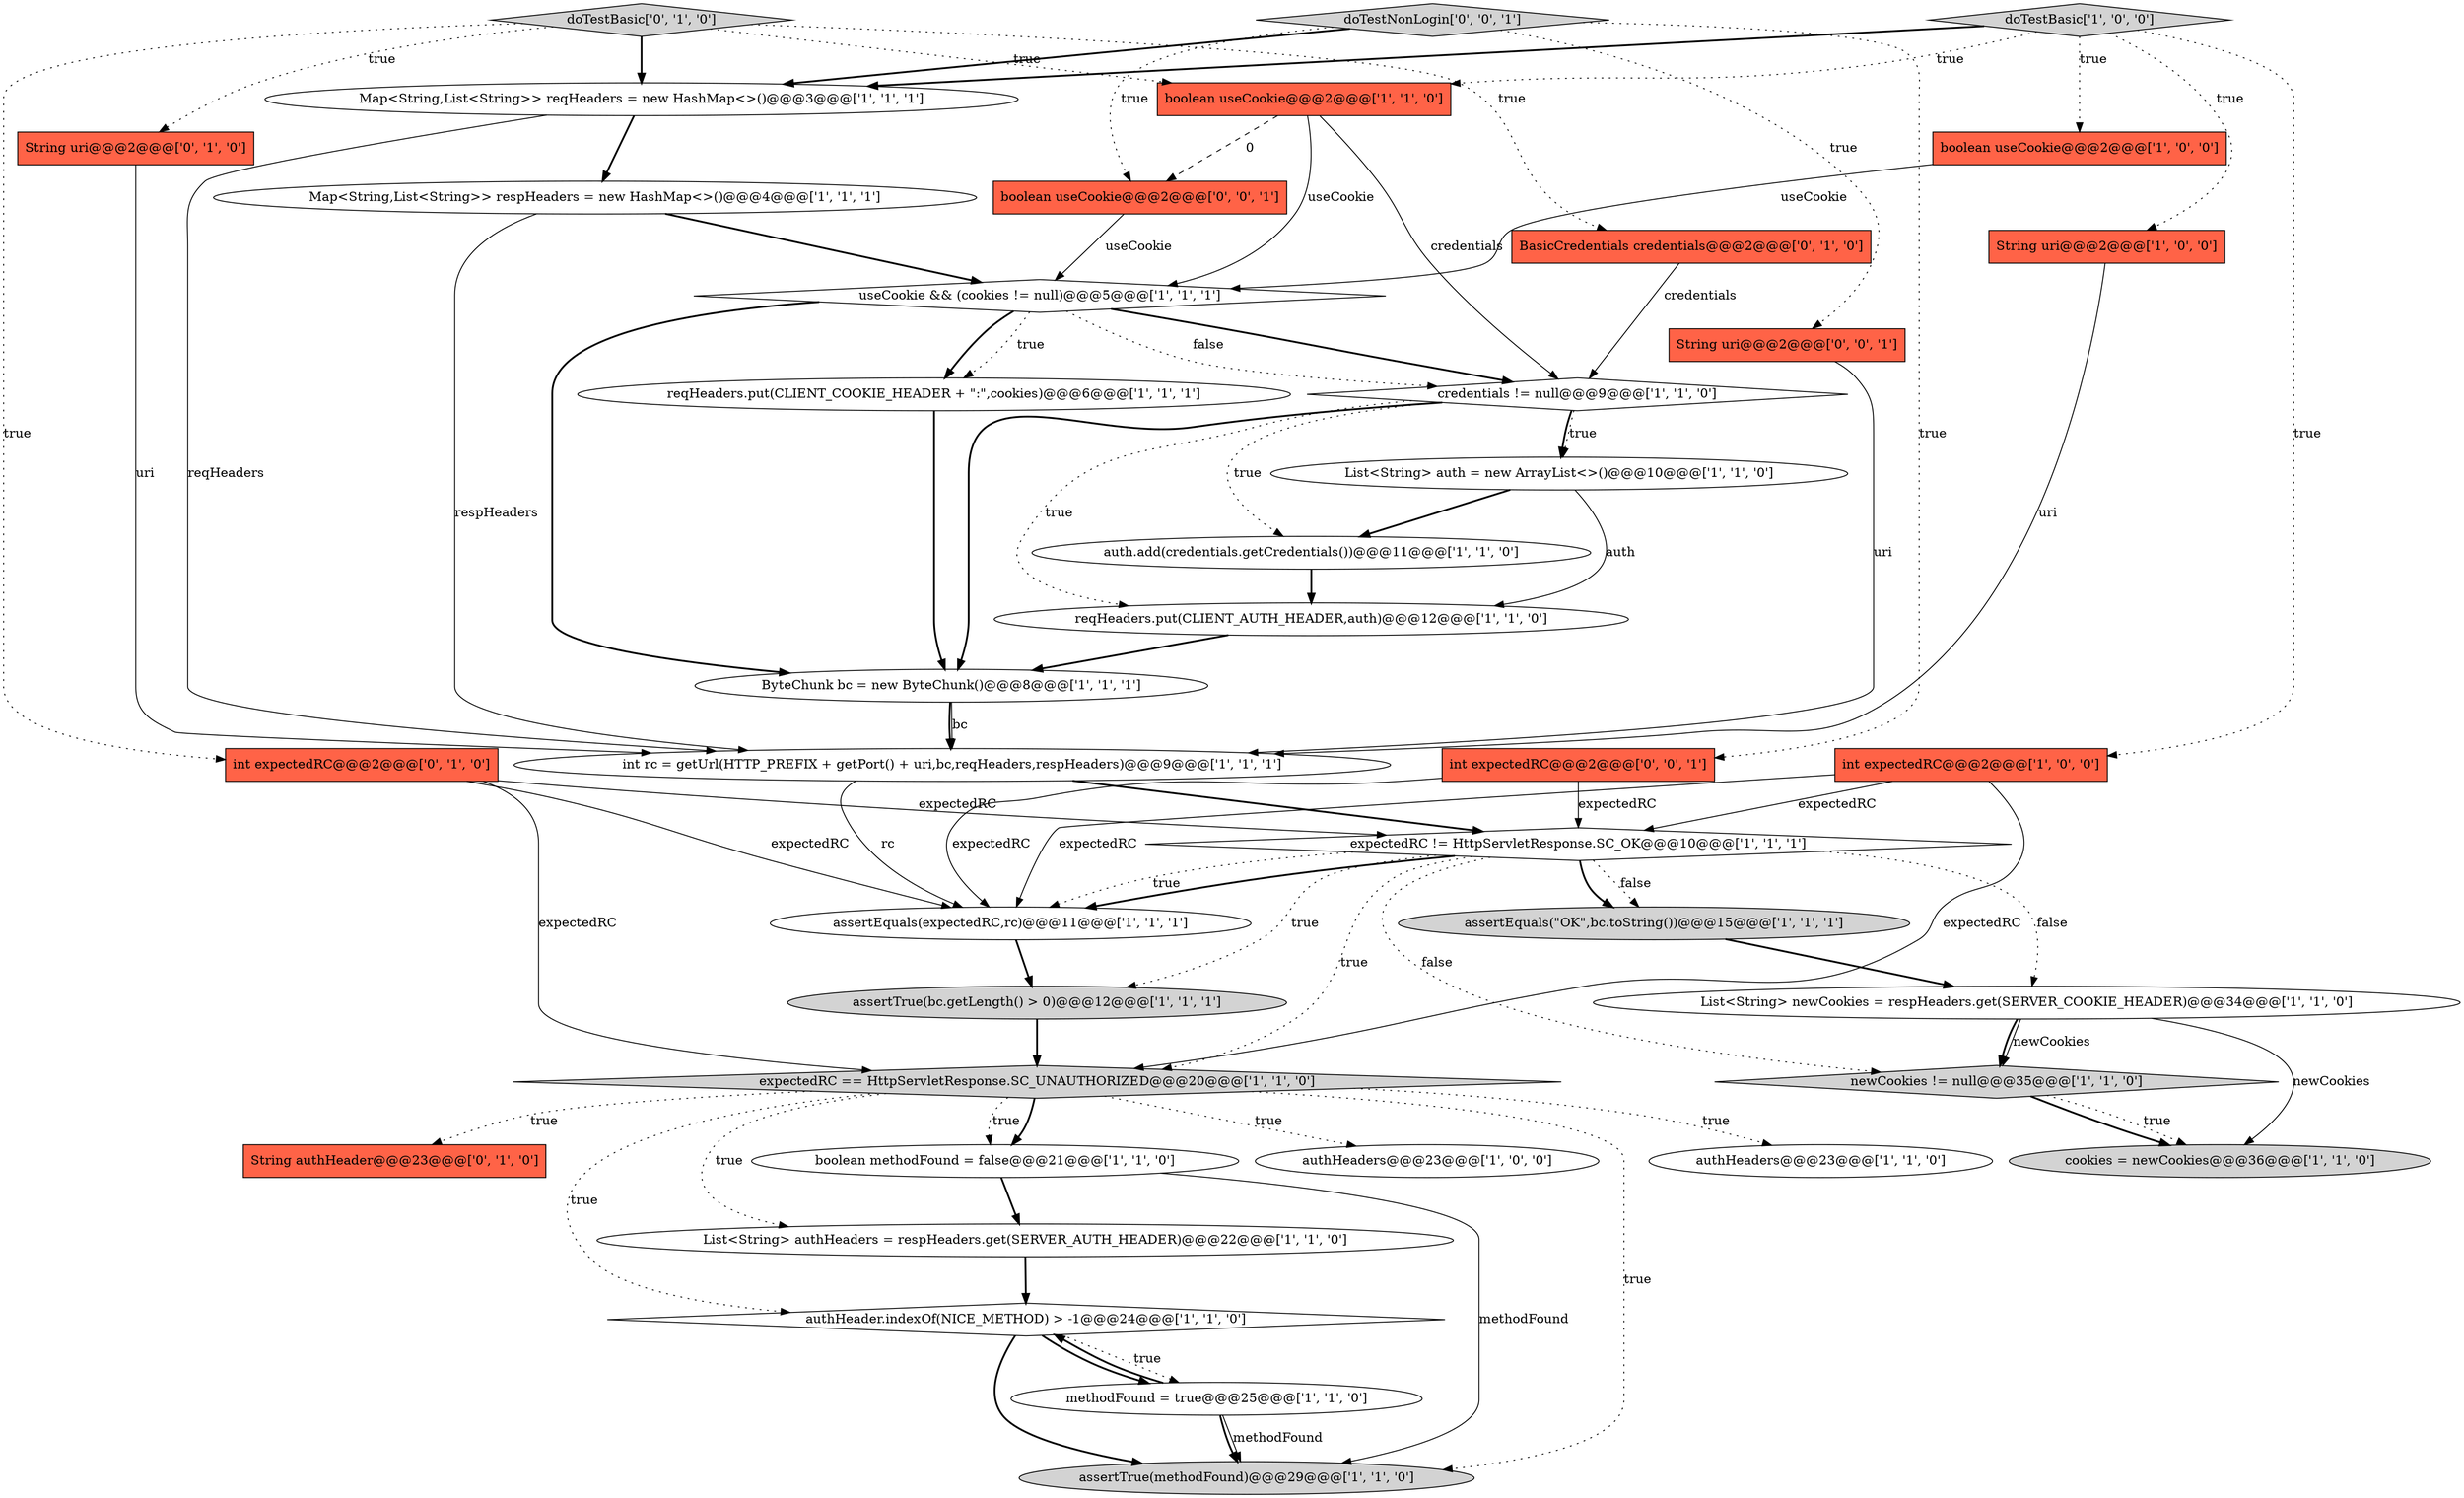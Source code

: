 digraph {
3 [style = filled, label = "assertTrue(methodFound)@@@29@@@['1', '1', '0']", fillcolor = lightgray, shape = ellipse image = "AAA0AAABBB1BBB"];
17 [style = filled, label = "credentials != null@@@9@@@['1', '1', '0']", fillcolor = white, shape = diamond image = "AAA0AAABBB1BBB"];
14 [style = filled, label = "expectedRC != HttpServletResponse.SC_OK@@@10@@@['1', '1', '1']", fillcolor = white, shape = diamond image = "AAA0AAABBB1BBB"];
29 [style = filled, label = "authHeaders@@@23@@@['1', '1', '0']", fillcolor = white, shape = ellipse image = "AAA0AAABBB1BBB"];
2 [style = filled, label = "boolean methodFound = false@@@21@@@['1', '1', '0']", fillcolor = white, shape = ellipse image = "AAA0AAABBB1BBB"];
37 [style = filled, label = "boolean useCookie@@@2@@@['0', '0', '1']", fillcolor = tomato, shape = box image = "AAA0AAABBB3BBB"];
16 [style = filled, label = "ByteChunk bc = new ByteChunk()@@@8@@@['1', '1', '1']", fillcolor = white, shape = ellipse image = "AAA0AAABBB1BBB"];
0 [style = filled, label = "boolean useCookie@@@2@@@['1', '0', '0']", fillcolor = tomato, shape = box image = "AAA0AAABBB1BBB"];
19 [style = filled, label = "boolean useCookie@@@2@@@['1', '1', '0']", fillcolor = tomato, shape = box image = "AAA0AAABBB1BBB"];
35 [style = filled, label = "int expectedRC@@@2@@@['0', '0', '1']", fillcolor = tomato, shape = box image = "AAA0AAABBB3BBB"];
10 [style = filled, label = "assertEquals(\"OK\",bc.toString())@@@15@@@['1', '1', '1']", fillcolor = lightgray, shape = ellipse image = "AAA0AAABBB1BBB"];
32 [style = filled, label = "String authHeader@@@23@@@['0', '1', '0']", fillcolor = tomato, shape = box image = "AAA0AAABBB2BBB"];
4 [style = filled, label = "List<String> authHeaders = respHeaders.get(SERVER_AUTH_HEADER)@@@22@@@['1', '1', '0']", fillcolor = white, shape = ellipse image = "AAA0AAABBB1BBB"];
8 [style = filled, label = "reqHeaders.put(CLIENT_AUTH_HEADER,auth)@@@12@@@['1', '1', '0']", fillcolor = white, shape = ellipse image = "AAA0AAABBB1BBB"];
34 [style = filled, label = "String uri@@@2@@@['0', '1', '0']", fillcolor = tomato, shape = box image = "AAA0AAABBB2BBB"];
38 [style = filled, label = "doTestNonLogin['0', '0', '1']", fillcolor = lightgray, shape = diamond image = "AAA0AAABBB3BBB"];
6 [style = filled, label = "Map<String,List<String>> respHeaders = new HashMap<>()@@@4@@@['1', '1', '1']", fillcolor = white, shape = ellipse image = "AAA0AAABBB1BBB"];
1 [style = filled, label = "auth.add(credentials.getCredentials())@@@11@@@['1', '1', '0']", fillcolor = white, shape = ellipse image = "AAA0AAABBB1BBB"];
22 [style = filled, label = "cookies = newCookies@@@36@@@['1', '1', '0']", fillcolor = lightgray, shape = ellipse image = "AAA0AAABBB1BBB"];
31 [style = filled, label = "int expectedRC@@@2@@@['0', '1', '0']", fillcolor = tomato, shape = box image = "AAA0AAABBB2BBB"];
28 [style = filled, label = "useCookie && (cookies != null)@@@5@@@['1', '1', '1']", fillcolor = white, shape = diamond image = "AAA0AAABBB1BBB"];
5 [style = filled, label = "assertTrue(bc.getLength() > 0)@@@12@@@['1', '1', '1']", fillcolor = lightgray, shape = ellipse image = "AAA0AAABBB1BBB"];
9 [style = filled, label = "assertEquals(expectedRC,rc)@@@11@@@['1', '1', '1']", fillcolor = white, shape = ellipse image = "AAA0AAABBB1BBB"];
15 [style = filled, label = "reqHeaders.put(CLIENT_COOKIE_HEADER + \":\",cookies)@@@6@@@['1', '1', '1']", fillcolor = white, shape = ellipse image = "AAA0AAABBB1BBB"];
23 [style = filled, label = "authHeader.indexOf(NICE_METHOD) > -1@@@24@@@['1', '1', '0']", fillcolor = white, shape = diamond image = "AAA0AAABBB1BBB"];
27 [style = filled, label = "List<String> newCookies = respHeaders.get(SERVER_COOKIE_HEADER)@@@34@@@['1', '1', '0']", fillcolor = white, shape = ellipse image = "AAA0AAABBB1BBB"];
21 [style = filled, label = "doTestBasic['1', '0', '0']", fillcolor = lightgray, shape = diamond image = "AAA0AAABBB1BBB"];
13 [style = filled, label = "Map<String,List<String>> reqHeaders = new HashMap<>()@@@3@@@['1', '1', '1']", fillcolor = white, shape = ellipse image = "AAA0AAABBB1BBB"];
26 [style = filled, label = "newCookies != null@@@35@@@['1', '1', '0']", fillcolor = lightgray, shape = diamond image = "AAA0AAABBB1BBB"];
36 [style = filled, label = "String uri@@@2@@@['0', '0', '1']", fillcolor = tomato, shape = box image = "AAA0AAABBB3BBB"];
30 [style = filled, label = "doTestBasic['0', '1', '0']", fillcolor = lightgray, shape = diamond image = "AAA0AAABBB2BBB"];
7 [style = filled, label = "String uri@@@2@@@['1', '0', '0']", fillcolor = tomato, shape = box image = "AAA0AAABBB1BBB"];
11 [style = filled, label = "List<String> auth = new ArrayList<>()@@@10@@@['1', '1', '0']", fillcolor = white, shape = ellipse image = "AAA0AAABBB1BBB"];
33 [style = filled, label = "BasicCredentials credentials@@@2@@@['0', '1', '0']", fillcolor = tomato, shape = box image = "AAA0AAABBB2BBB"];
20 [style = filled, label = "methodFound = true@@@25@@@['1', '1', '0']", fillcolor = white, shape = ellipse image = "AAA0AAABBB1BBB"];
12 [style = filled, label = "int expectedRC@@@2@@@['1', '0', '0']", fillcolor = tomato, shape = box image = "AAA0AAABBB1BBB"];
18 [style = filled, label = "int rc = getUrl(HTTP_PREFIX + getPort() + uri,bc,reqHeaders,respHeaders)@@@9@@@['1', '1', '1']", fillcolor = white, shape = ellipse image = "AAA0AAABBB1BBB"];
25 [style = filled, label = "expectedRC == HttpServletResponse.SC_UNAUTHORIZED@@@20@@@['1', '1', '0']", fillcolor = lightgray, shape = diamond image = "AAA0AAABBB1BBB"];
24 [style = filled, label = "authHeaders@@@23@@@['1', '0', '0']", fillcolor = white, shape = ellipse image = "AAA0AAABBB1BBB"];
20->23 [style = bold, label=""];
30->19 [style = dotted, label="true"];
27->22 [style = solid, label="newCookies"];
28->16 [style = bold, label=""];
2->4 [style = bold, label=""];
37->28 [style = solid, label="useCookie"];
14->5 [style = dotted, label="true"];
31->25 [style = solid, label="expectedRC"];
13->6 [style = bold, label=""];
30->13 [style = bold, label=""];
12->9 [style = solid, label="expectedRC"];
12->25 [style = solid, label="expectedRC"];
0->28 [style = solid, label="useCookie"];
19->17 [style = solid, label="credentials"];
30->31 [style = dotted, label="true"];
36->18 [style = solid, label="uri"];
21->7 [style = dotted, label="true"];
15->16 [style = bold, label=""];
30->34 [style = dotted, label="true"];
4->23 [style = bold, label=""];
18->9 [style = solid, label="rc"];
14->10 [style = bold, label=""];
17->16 [style = bold, label=""];
14->10 [style = dotted, label="false"];
8->16 [style = bold, label=""];
21->0 [style = dotted, label="true"];
26->22 [style = bold, label=""];
35->9 [style = solid, label="expectedRC"];
17->1 [style = dotted, label="true"];
23->20 [style = dotted, label="true"];
25->29 [style = dotted, label="true"];
34->18 [style = solid, label="uri"];
1->8 [style = bold, label=""];
25->32 [style = dotted, label="true"];
14->27 [style = dotted, label="false"];
13->18 [style = solid, label="reqHeaders"];
28->17 [style = dotted, label="false"];
27->26 [style = bold, label=""];
6->18 [style = solid, label="respHeaders"];
17->11 [style = bold, label=""];
17->11 [style = dotted, label="true"];
38->35 [style = dotted, label="true"];
26->22 [style = dotted, label="true"];
25->3 [style = dotted, label="true"];
21->13 [style = bold, label=""];
28->17 [style = bold, label=""];
25->4 [style = dotted, label="true"];
14->26 [style = dotted, label="false"];
20->3 [style = bold, label=""];
31->9 [style = solid, label="expectedRC"];
6->28 [style = bold, label=""];
20->3 [style = solid, label="methodFound"];
30->33 [style = dotted, label="true"];
35->14 [style = solid, label="expectedRC"];
14->9 [style = bold, label=""];
19->37 [style = dashed, label="0"];
28->15 [style = bold, label=""];
38->13 [style = bold, label=""];
38->36 [style = dotted, label="true"];
14->25 [style = dotted, label="true"];
23->20 [style = bold, label=""];
17->8 [style = dotted, label="true"];
18->14 [style = bold, label=""];
38->37 [style = dotted, label="true"];
9->5 [style = bold, label=""];
14->9 [style = dotted, label="true"];
23->3 [style = bold, label=""];
27->26 [style = solid, label="newCookies"];
19->28 [style = solid, label="useCookie"];
7->18 [style = solid, label="uri"];
25->2 [style = bold, label=""];
33->17 [style = solid, label="credentials"];
16->18 [style = bold, label=""];
31->14 [style = solid, label="expectedRC"];
10->27 [style = bold, label=""];
11->1 [style = bold, label=""];
16->18 [style = solid, label="bc"];
12->14 [style = solid, label="expectedRC"];
5->25 [style = bold, label=""];
25->24 [style = dotted, label="true"];
21->19 [style = dotted, label="true"];
28->15 [style = dotted, label="true"];
21->12 [style = dotted, label="true"];
2->3 [style = solid, label="methodFound"];
25->2 [style = dotted, label="true"];
25->23 [style = dotted, label="true"];
11->8 [style = solid, label="auth"];
}
